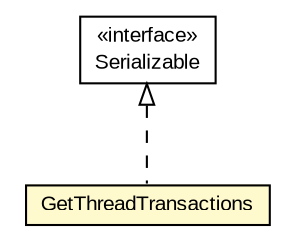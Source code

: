 #!/usr/local/bin/dot
#
# Class diagram 
# Generated by UMLGraph version R5_6-24-gf6e263 (http://www.umlgraph.org/)
#

digraph G {
	edge [fontname="arial",fontsize=10,labelfontname="arial",labelfontsize=10];
	node [fontname="arial",fontsize=10,shape=plaintext];
	nodesep=0.25;
	ranksep=0.5;
	// org.miloss.fgsms.services.interfaces.dataaccessservice.GetThreadTransactions
	c249070 [label=<<table title="org.miloss.fgsms.services.interfaces.dataaccessservice.GetThreadTransactions" border="0" cellborder="1" cellspacing="0" cellpadding="2" port="p" bgcolor="lemonChiffon" href="./GetThreadTransactions.html">
		<tr><td><table border="0" cellspacing="0" cellpadding="1">
<tr><td align="center" balign="center"> GetThreadTransactions </td></tr>
		</table></td></tr>
		</table>>, URL="./GetThreadTransactions.html", fontname="arial", fontcolor="black", fontsize=10.0];
	//org.miloss.fgsms.services.interfaces.dataaccessservice.GetThreadTransactions implements java.io.Serializable
	c249624:p -> c249070:p [dir=back,arrowtail=empty,style=dashed];
	// java.io.Serializable
	c249624 [label=<<table title="java.io.Serializable" border="0" cellborder="1" cellspacing="0" cellpadding="2" port="p" href="http://java.sun.com/j2se/1.4.2/docs/api/java/io/Serializable.html">
		<tr><td><table border="0" cellspacing="0" cellpadding="1">
<tr><td align="center" balign="center"> &#171;interface&#187; </td></tr>
<tr><td align="center" balign="center"> Serializable </td></tr>
		</table></td></tr>
		</table>>, URL="http://java.sun.com/j2se/1.4.2/docs/api/java/io/Serializable.html", fontname="arial", fontcolor="black", fontsize=10.0];
}

